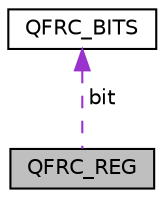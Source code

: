 digraph "QFRC_REG"
{
  edge [fontname="Helvetica",fontsize="10",labelfontname="Helvetica",labelfontsize="10"];
  node [fontname="Helvetica",fontsize="10",shape=record];
  Node1 [label="QFRC_REG",height=0.2,width=0.4,color="black", fillcolor="grey75", style="filled", fontcolor="black"];
  Node2 -> Node1 [dir="back",color="darkorchid3",fontsize="10",style="dashed",label=" bit" ];
  Node2 [label="QFRC_BITS",height=0.2,width=0.4,color="black", fillcolor="white", style="filled",URL="$struct_q_f_r_c___b_i_t_s.html"];
}
